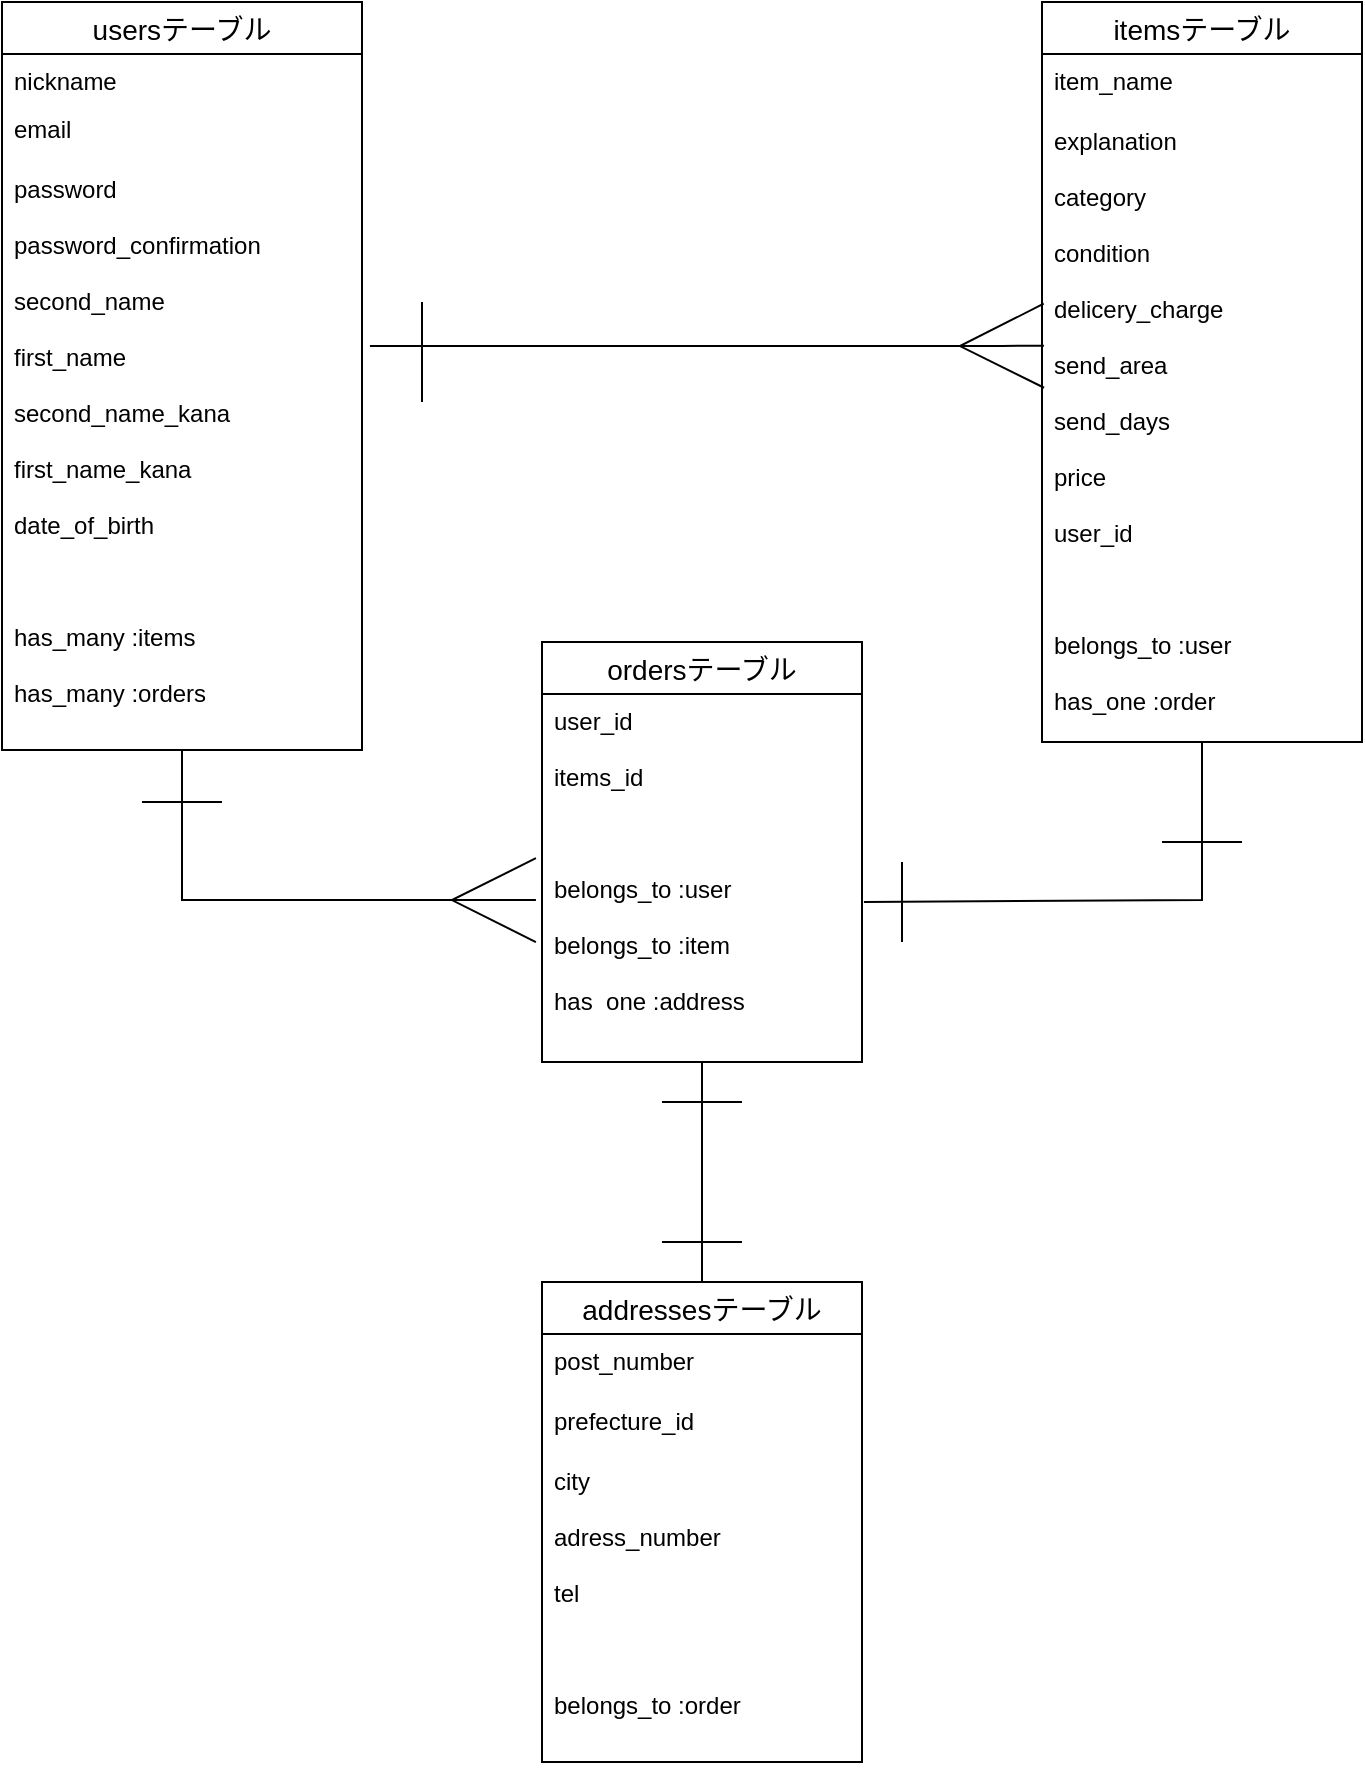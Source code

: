 <mxfile>
    <diagram id="WpBsA7LUiL-zRDa0FyhK" name="ページ1">
        <mxGraphModel dx="728" dy="680" grid="1" gridSize="10" guides="1" tooltips="1" connect="1" arrows="1" fold="1" page="1" pageScale="1" pageWidth="827" pageHeight="1169" math="0" shadow="0">
            <root>
                <mxCell id="0"/>
                <mxCell id="1" parent="0"/>
                <mxCell id="29" style="edgeStyle=none;rounded=0;html=1;entryX=-0.019;entryY=0.669;entryDx=0;entryDy=0;entryPerimeter=0;endArrow=ERmany;endFill=0;endSize=40;" edge="1" parent="1" source="2" target="13">
                    <mxGeometry relative="1" as="geometry">
                        <Array as="points">
                            <mxPoint x="120" y="479"/>
                        </Array>
                    </mxGeometry>
                </mxCell>
                <mxCell id="2" value="usersテーブル" style="swimlane;fontStyle=0;childLayout=stackLayout;horizontal=1;startSize=26;horizontalStack=0;resizeParent=1;resizeParentMax=0;resizeLast=0;collapsible=1;marginBottom=0;align=center;fontSize=14;" parent="1" vertex="1">
                    <mxGeometry x="30" y="30" width="180" height="374" as="geometry">
                        <mxRectangle x="70" y="80" width="120" height="26" as="alternateBounds"/>
                    </mxGeometry>
                </mxCell>
                <mxCell id="3" value="nickname&#10;" style="text;strokeColor=none;fillColor=none;spacingLeft=4;spacingRight=4;overflow=hidden;rotatable=0;points=[[0,0.5],[1,0.5]];portConstraint=eastwest;fontSize=12;" parent="2" vertex="1">
                    <mxGeometry y="26" width="180" height="24" as="geometry"/>
                </mxCell>
                <mxCell id="5" value="email" style="text;strokeColor=none;fillColor=none;spacingLeft=4;spacingRight=4;overflow=hidden;rotatable=0;points=[[0,0.5],[1,0.5]];portConstraint=eastwest;fontSize=12;" parent="2" vertex="1">
                    <mxGeometry y="50" width="180" height="30" as="geometry"/>
                </mxCell>
                <mxCell id="4" value="password&#10;&#10;password_confirmation&#10;&#10;second_name&#10;&#10;first_name&#10;&#10;second_name_kana&#10;&#10;first_name_kana&#10;&#10;date_of_birth&#10;&#10;&#10;&#10;has_many :items&#10;&#10;has_many :orders" style="text;strokeColor=none;fillColor=none;spacingLeft=4;spacingRight=4;overflow=hidden;rotatable=0;points=[[0,0.5],[1,0.5]];portConstraint=eastwest;fontSize=12;" parent="2" vertex="1">
                    <mxGeometry y="80" width="180" height="294" as="geometry"/>
                </mxCell>
                <mxCell id="28" style="edgeStyle=none;html=1;endArrow=none;endFill=0;endSize=40;rounded=0;entryX=1.006;entryY=0.675;entryDx=0;entryDy=0;entryPerimeter=0;" edge="1" parent="1" source="6" target="13">
                    <mxGeometry relative="1" as="geometry">
                        <mxPoint x="470" y="479" as="targetPoint"/>
                        <Array as="points">
                            <mxPoint x="630" y="479"/>
                        </Array>
                    </mxGeometry>
                </mxCell>
                <mxCell id="6" value="itemsテーブル" style="swimlane;fontStyle=0;childLayout=stackLayout;horizontal=1;startSize=26;horizontalStack=0;resizeParent=1;resizeParentMax=0;resizeLast=0;collapsible=1;marginBottom=0;align=center;fontSize=14;" parent="1" vertex="1">
                    <mxGeometry x="550" y="30" width="160" height="370" as="geometry"/>
                </mxCell>
                <mxCell id="8" value="item_name" style="text;strokeColor=none;fillColor=none;spacingLeft=4;spacingRight=4;overflow=hidden;rotatable=0;points=[[0,0.5],[1,0.5]];portConstraint=eastwest;fontSize=12;" parent="6" vertex="1">
                    <mxGeometry y="26" width="160" height="30" as="geometry"/>
                </mxCell>
                <mxCell id="9" value="explanation&#10;&#10;category&#10;&#10;condition&#10;&#10;delicery_charge&#10;&#10;send_area&#10;&#10;send_days&#10;&#10;price&#10;&#10;user_id&#10;&#10;&#10;&#10;belongs_to :user&#10;&#10;has_one :order" style="text;strokeColor=none;fillColor=none;spacingLeft=4;spacingRight=4;overflow=hidden;rotatable=0;points=[[0,0.5],[1,0.5]];portConstraint=eastwest;fontSize=12;" parent="6" vertex="1">
                    <mxGeometry y="56" width="160" height="314" as="geometry"/>
                </mxCell>
                <mxCell id="30" style="edgeStyle=none;rounded=0;html=1;entryX=0.5;entryY=0;entryDx=0;entryDy=0;endArrow=none;endFill=0;endSize=40;" edge="1" parent="1" source="10" target="23">
                    <mxGeometry relative="1" as="geometry"/>
                </mxCell>
                <mxCell id="10" value="ordersテーブル" style="swimlane;fontStyle=0;childLayout=stackLayout;horizontal=1;startSize=26;horizontalStack=0;resizeParent=1;resizeParentMax=0;resizeLast=0;collapsible=1;marginBottom=0;align=center;fontSize=14;" parent="1" vertex="1">
                    <mxGeometry x="300" y="350" width="160" height="210" as="geometry"/>
                </mxCell>
                <mxCell id="15" style="edgeStyle=none;html=1;exitX=1.022;exitY=0.313;exitDx=0;exitDy=0;startArrow=none;startFill=0;endArrow=ERmany;endFill=0;targetPerimeterSpacing=0;strokeWidth=1;endSize=40;exitPerimeter=0;entryX=0.006;entryY=0.369;entryDx=0;entryDy=0;entryPerimeter=0;" parent="1" source="4" edge="1" target="9">
                    <mxGeometry relative="1" as="geometry">
                        <mxPoint x="550" y="257" as="targetPoint"/>
                        <Array as="points">
                            <mxPoint x="360" y="202"/>
                            <mxPoint x="490" y="202"/>
                            <mxPoint x="520" y="202"/>
                        </Array>
                    </mxGeometry>
                </mxCell>
                <mxCell id="16" value="" style="endArrow=none;html=1;endSize=40;targetPerimeterSpacing=0;strokeWidth=1;" parent="1" edge="1">
                    <mxGeometry width="50" height="50" relative="1" as="geometry">
                        <mxPoint x="240" y="230" as="sourcePoint"/>
                        <mxPoint x="240" y="180" as="targetPoint"/>
                    </mxGeometry>
                </mxCell>
                <mxCell id="20" value="" style="endArrow=none;html=1;rounded=0;endSize=40;targetPerimeterSpacing=0;strokeWidth=1;" parent="1" edge="1">
                    <mxGeometry width="50" height="50" relative="1" as="geometry">
                        <mxPoint x="650" y="450" as="sourcePoint"/>
                        <mxPoint x="610" y="450" as="targetPoint"/>
                        <Array as="points">
                            <mxPoint x="635" y="450"/>
                        </Array>
                    </mxGeometry>
                </mxCell>
                <mxCell id="21" value="" style="endArrow=none;html=1;rounded=0;endSize=40;targetPerimeterSpacing=0;strokeWidth=1;" parent="1" edge="1">
                    <mxGeometry width="50" height="50" relative="1" as="geometry">
                        <mxPoint x="100" y="430" as="sourcePoint"/>
                        <mxPoint x="140" y="430" as="targetPoint"/>
                        <Array as="points"/>
                    </mxGeometry>
                </mxCell>
                <mxCell id="22" value="" style="endArrow=none;html=1;rounded=0;endSize=40;targetPerimeterSpacing=0;strokeWidth=1;" parent="1" edge="1">
                    <mxGeometry width="50" height="50" relative="1" as="geometry">
                        <mxPoint x="480" y="500" as="sourcePoint"/>
                        <mxPoint x="480" y="460" as="targetPoint"/>
                        <Array as="points"/>
                    </mxGeometry>
                </mxCell>
                <mxCell id="23" value="addressesテーブル" style="swimlane;fontStyle=0;childLayout=stackLayout;horizontal=1;startSize=26;horizontalStack=0;resizeParent=1;resizeParentMax=0;resizeLast=0;collapsible=1;marginBottom=0;align=center;fontSize=14;" vertex="1" parent="1">
                    <mxGeometry x="300" y="670" width="160" height="240" as="geometry"/>
                </mxCell>
                <mxCell id="24" value="post_number" style="text;strokeColor=none;fillColor=none;spacingLeft=4;spacingRight=4;overflow=hidden;rotatable=0;points=[[0,0.5],[1,0.5]];portConstraint=eastwest;fontSize=12;" vertex="1" parent="23">
                    <mxGeometry y="26" width="160" height="30" as="geometry"/>
                </mxCell>
                <mxCell id="25" value="prefecture_id" style="text;strokeColor=none;fillColor=none;spacingLeft=4;spacingRight=4;overflow=hidden;rotatable=0;points=[[0,0.5],[1,0.5]];portConstraint=eastwest;fontSize=12;" vertex="1" parent="23">
                    <mxGeometry y="56" width="160" height="30" as="geometry"/>
                </mxCell>
                <mxCell id="26" value="city&#10;&#10;adress_number&#10;&#10;tel&#10;&#10;&#10;&#10;belongs_to :order" style="text;strokeColor=none;fillColor=none;spacingLeft=4;spacingRight=4;overflow=hidden;rotatable=0;points=[[0,0.5],[1,0.5]];portConstraint=eastwest;fontSize=12;" vertex="1" parent="23">
                    <mxGeometry y="86" width="160" height="154" as="geometry"/>
                </mxCell>
                <mxCell id="31" value="" style="endArrow=none;html=1;rounded=0;endSize=40;targetPerimeterSpacing=0;strokeWidth=1;" edge="1" parent="1">
                    <mxGeometry width="50" height="50" relative="1" as="geometry">
                        <mxPoint x="360" y="650" as="sourcePoint"/>
                        <mxPoint x="400" y="650" as="targetPoint"/>
                        <Array as="points">
                            <mxPoint x="390" y="650"/>
                        </Array>
                    </mxGeometry>
                </mxCell>
                <mxCell id="32" value="" style="endArrow=none;html=1;rounded=0;endSize=40;targetPerimeterSpacing=0;strokeWidth=1;" edge="1" parent="1">
                    <mxGeometry width="50" height="50" relative="1" as="geometry">
                        <mxPoint x="360" y="580" as="sourcePoint"/>
                        <mxPoint x="400" y="580" as="targetPoint"/>
                        <Array as="points">
                            <mxPoint x="390" y="580"/>
                        </Array>
                    </mxGeometry>
                </mxCell>
                <mxCell id="13" value="user_id&#10;&#10;items_id&#10;&#10;&#10;&#10;belongs_to :user&#10;&#10;belongs_to :item&#10;&#10;has_one :address" style="text;strokeColor=none;fillColor=none;spacingLeft=4;spacingRight=4;overflow=hidden;rotatable=0;points=[[0,0.5],[1,0.5]];portConstraint=eastwest;fontSize=12;" parent="1" vertex="1">
                    <mxGeometry x="300" y="376" width="160" height="154" as="geometry"/>
                </mxCell>
            </root>
        </mxGraphModel>
    </diagram>
</mxfile>